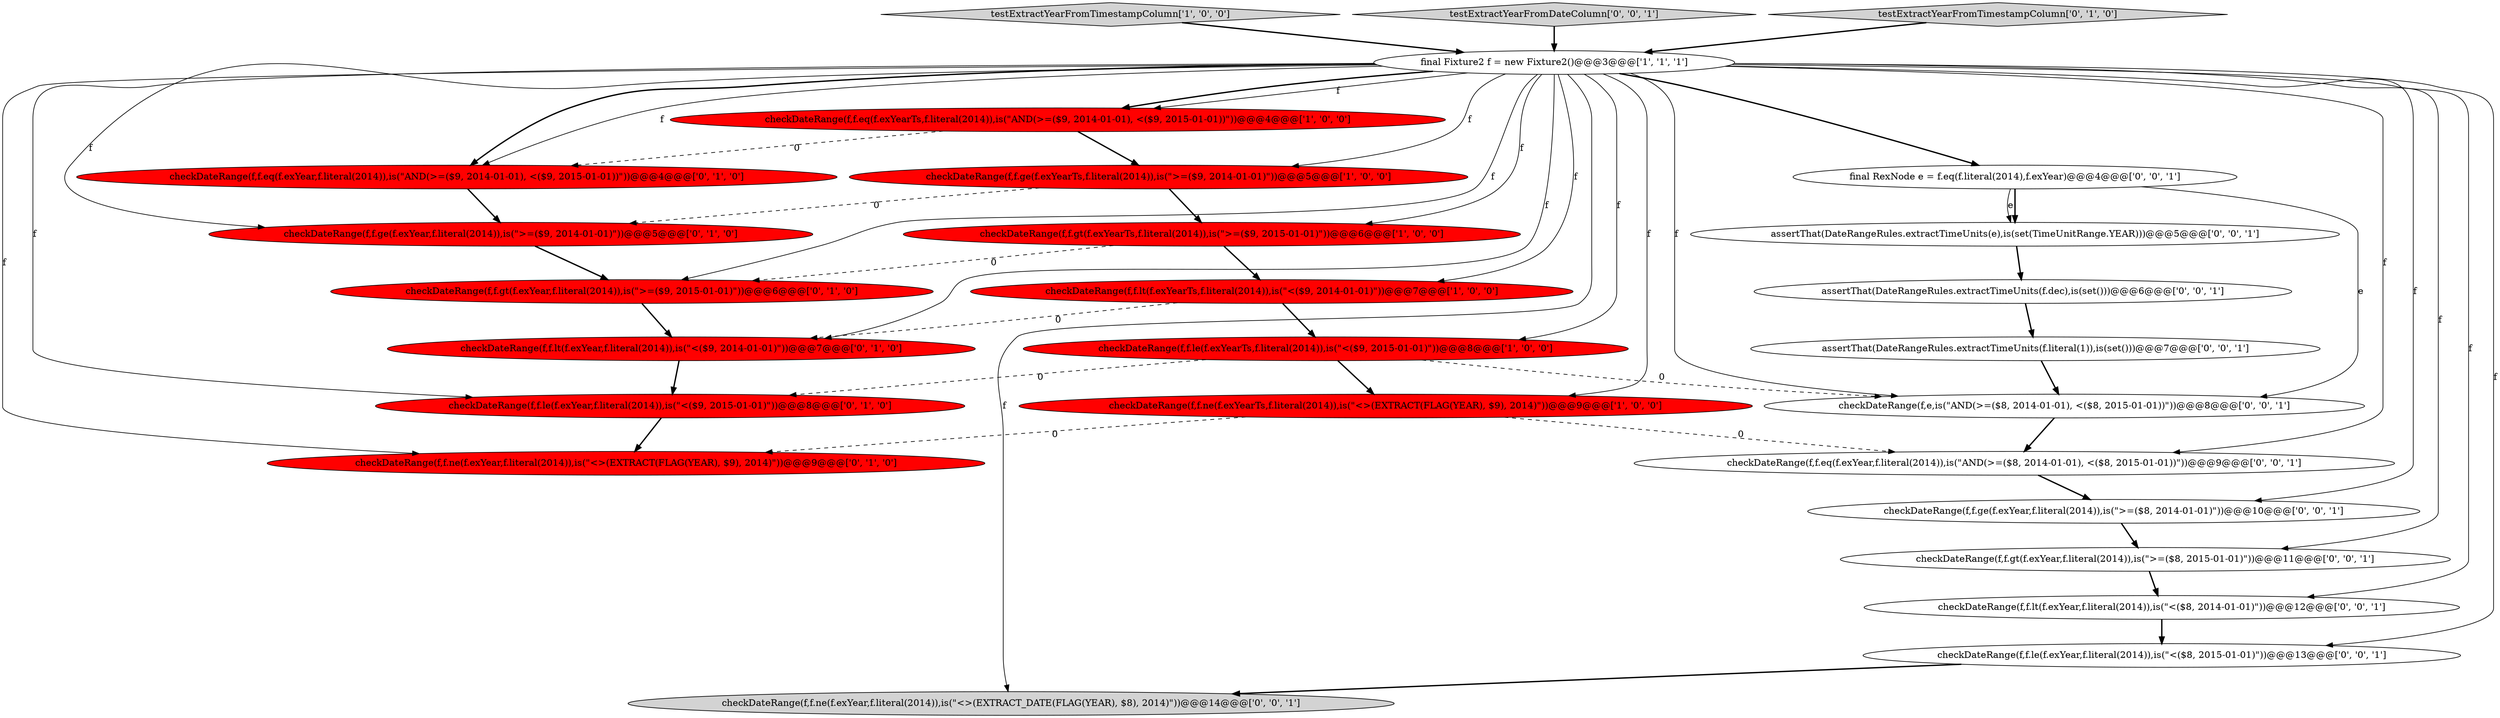 digraph {
7 [style = filled, label = "checkDateRange(f,f.ne(f.exYearTs,f.literal(2014)),is(\"<>(EXTRACT(FLAG(YEAR), $9), 2014)\"))@@@9@@@['1', '0', '0']", fillcolor = red, shape = ellipse image = "AAA1AAABBB1BBB"];
3 [style = filled, label = "testExtractYearFromTimestampColumn['1', '0', '0']", fillcolor = lightgray, shape = diamond image = "AAA0AAABBB1BBB"];
22 [style = filled, label = "checkDateRange(f,e,is(\"AND(>=($8, 2014-01-01), <($8, 2015-01-01))\"))@@@8@@@['0', '0', '1']", fillcolor = white, shape = ellipse image = "AAA0AAABBB3BBB"];
4 [style = filled, label = "final Fixture2 f = new Fixture2()@@@3@@@['1', '1', '1']", fillcolor = white, shape = ellipse image = "AAA0AAABBB1BBB"];
17 [style = filled, label = "final RexNode e = f.eq(f.literal(2014),f.exYear)@@@4@@@['0', '0', '1']", fillcolor = white, shape = ellipse image = "AAA0AAABBB3BBB"];
25 [style = filled, label = "checkDateRange(f,f.lt(f.exYear,f.literal(2014)),is(\"<($8, 2014-01-01)\"))@@@12@@@['0', '0', '1']", fillcolor = white, shape = ellipse image = "AAA0AAABBB3BBB"];
12 [style = filled, label = "checkDateRange(f,f.lt(f.exYear,f.literal(2014)),is(\"<($9, 2014-01-01)\"))@@@7@@@['0', '1', '0']", fillcolor = red, shape = ellipse image = "AAA1AAABBB2BBB"];
16 [style = filled, label = "checkDateRange(f,f.ne(f.exYear,f.literal(2014)),is(\"<>(EXTRACT_DATE(FLAG(YEAR), $8), 2014)\"))@@@14@@@['0', '0', '1']", fillcolor = lightgray, shape = ellipse image = "AAA0AAABBB3BBB"];
23 [style = filled, label = "assertThat(DateRangeRules.extractTimeUnits(f.dec),is(set()))@@@6@@@['0', '0', '1']", fillcolor = white, shape = ellipse image = "AAA0AAABBB3BBB"];
18 [style = filled, label = "checkDateRange(f,f.le(f.exYear,f.literal(2014)),is(\"<($8, 2015-01-01)\"))@@@13@@@['0', '0', '1']", fillcolor = white, shape = ellipse image = "AAA0AAABBB3BBB"];
21 [style = filled, label = "testExtractYearFromDateColumn['0', '0', '1']", fillcolor = lightgray, shape = diamond image = "AAA0AAABBB3BBB"];
2 [style = filled, label = "checkDateRange(f,f.le(f.exYearTs,f.literal(2014)),is(\"<($9, 2015-01-01)\"))@@@8@@@['1', '0', '0']", fillcolor = red, shape = ellipse image = "AAA1AAABBB1BBB"];
13 [style = filled, label = "checkDateRange(f,f.gt(f.exYear,f.literal(2014)),is(\">=($9, 2015-01-01)\"))@@@6@@@['0', '1', '0']", fillcolor = red, shape = ellipse image = "AAA1AAABBB2BBB"];
15 [style = filled, label = "checkDateRange(f,f.ge(f.exYear,f.literal(2014)),is(\">=($8, 2014-01-01)\"))@@@10@@@['0', '0', '1']", fillcolor = white, shape = ellipse image = "AAA0AAABBB3BBB"];
20 [style = filled, label = "assertThat(DateRangeRules.extractTimeUnits(f.literal(1)),is(set()))@@@7@@@['0', '0', '1']", fillcolor = white, shape = ellipse image = "AAA0AAABBB3BBB"];
26 [style = filled, label = "checkDateRange(f,f.gt(f.exYear,f.literal(2014)),is(\">=($8, 2015-01-01)\"))@@@11@@@['0', '0', '1']", fillcolor = white, shape = ellipse image = "AAA0AAABBB3BBB"];
11 [style = filled, label = "checkDateRange(f,f.eq(f.exYear,f.literal(2014)),is(\"AND(>=($9, 2014-01-01), <($9, 2015-01-01))\"))@@@4@@@['0', '1', '0']", fillcolor = red, shape = ellipse image = "AAA1AAABBB2BBB"];
6 [style = filled, label = "checkDateRange(f,f.eq(f.exYearTs,f.literal(2014)),is(\"AND(>=($9, 2014-01-01), <($9, 2015-01-01))\"))@@@4@@@['1', '0', '0']", fillcolor = red, shape = ellipse image = "AAA1AAABBB1BBB"];
0 [style = filled, label = "checkDateRange(f,f.lt(f.exYearTs,f.literal(2014)),is(\"<($9, 2014-01-01)\"))@@@7@@@['1', '0', '0']", fillcolor = red, shape = ellipse image = "AAA1AAABBB1BBB"];
1 [style = filled, label = "checkDateRange(f,f.gt(f.exYearTs,f.literal(2014)),is(\">=($9, 2015-01-01)\"))@@@6@@@['1', '0', '0']", fillcolor = red, shape = ellipse image = "AAA1AAABBB1BBB"];
14 [style = filled, label = "checkDateRange(f,f.ne(f.exYear,f.literal(2014)),is(\"<>(EXTRACT(FLAG(YEAR), $9), 2014)\"))@@@9@@@['0', '1', '0']", fillcolor = red, shape = ellipse image = "AAA1AAABBB2BBB"];
8 [style = filled, label = "testExtractYearFromTimestampColumn['0', '1', '0']", fillcolor = lightgray, shape = diamond image = "AAA0AAABBB2BBB"];
19 [style = filled, label = "assertThat(DateRangeRules.extractTimeUnits(e),is(set(TimeUnitRange.YEAR)))@@@5@@@['0', '0', '1']", fillcolor = white, shape = ellipse image = "AAA0AAABBB3BBB"];
9 [style = filled, label = "checkDateRange(f,f.le(f.exYear,f.literal(2014)),is(\"<($9, 2015-01-01)\"))@@@8@@@['0', '1', '0']", fillcolor = red, shape = ellipse image = "AAA1AAABBB2BBB"];
24 [style = filled, label = "checkDateRange(f,f.eq(f.exYear,f.literal(2014)),is(\"AND(>=($8, 2014-01-01), <($8, 2015-01-01))\"))@@@9@@@['0', '0', '1']", fillcolor = white, shape = ellipse image = "AAA0AAABBB3BBB"];
10 [style = filled, label = "checkDateRange(f,f.ge(f.exYear,f.literal(2014)),is(\">=($9, 2014-01-01)\"))@@@5@@@['0', '1', '0']", fillcolor = red, shape = ellipse image = "AAA1AAABBB2BBB"];
5 [style = filled, label = "checkDateRange(f,f.ge(f.exYearTs,f.literal(2014)),is(\">=($9, 2014-01-01)\"))@@@5@@@['1', '0', '0']", fillcolor = red, shape = ellipse image = "AAA1AAABBB1BBB"];
4->12 [style = solid, label="f"];
23->20 [style = bold, label=""];
4->18 [style = solid, label="f"];
4->6 [style = solid, label="f"];
4->14 [style = solid, label="f"];
4->22 [style = solid, label="f"];
4->17 [style = bold, label=""];
4->6 [style = bold, label=""];
4->10 [style = solid, label="f"];
4->2 [style = solid, label="f"];
17->22 [style = solid, label="e"];
7->14 [style = dashed, label="0"];
26->25 [style = bold, label=""];
0->2 [style = bold, label=""];
4->16 [style = solid, label="f"];
6->11 [style = dashed, label="0"];
25->18 [style = bold, label=""];
4->5 [style = solid, label="f"];
4->13 [style = solid, label="f"];
4->9 [style = solid, label="f"];
1->0 [style = bold, label=""];
4->0 [style = solid, label="f"];
4->1 [style = solid, label="f"];
0->12 [style = dashed, label="0"];
12->9 [style = bold, label=""];
3->4 [style = bold, label=""];
4->7 [style = solid, label="f"];
17->19 [style = solid, label="e"];
4->11 [style = solid, label="f"];
17->19 [style = bold, label=""];
4->24 [style = solid, label="f"];
20->22 [style = bold, label=""];
15->26 [style = bold, label=""];
1->13 [style = dashed, label="0"];
5->1 [style = bold, label=""];
6->5 [style = bold, label=""];
13->12 [style = bold, label=""];
10->13 [style = bold, label=""];
5->10 [style = dashed, label="0"];
7->24 [style = dashed, label="0"];
2->9 [style = dashed, label="0"];
11->10 [style = bold, label=""];
19->23 [style = bold, label=""];
4->15 [style = solid, label="f"];
4->26 [style = solid, label="f"];
9->14 [style = bold, label=""];
4->25 [style = solid, label="f"];
2->7 [style = bold, label=""];
8->4 [style = bold, label=""];
22->24 [style = bold, label=""];
4->11 [style = bold, label=""];
2->22 [style = dashed, label="0"];
21->4 [style = bold, label=""];
24->15 [style = bold, label=""];
18->16 [style = bold, label=""];
}

